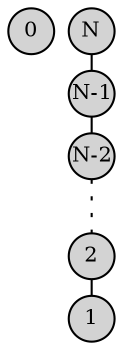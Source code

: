 graph {
    graph [nodesep=0.1,ranksep=0.1,fontsize=12]

    node [shape=circle,fixedsize=true,width=0.3,fontsize=10,style=filled,fillcolor=lightgray]
    0
    
    N -- "N-1" -- "N-2"
    "N-2" -- 2 [style=dotted,minlen=3]
    2 -- 1
}